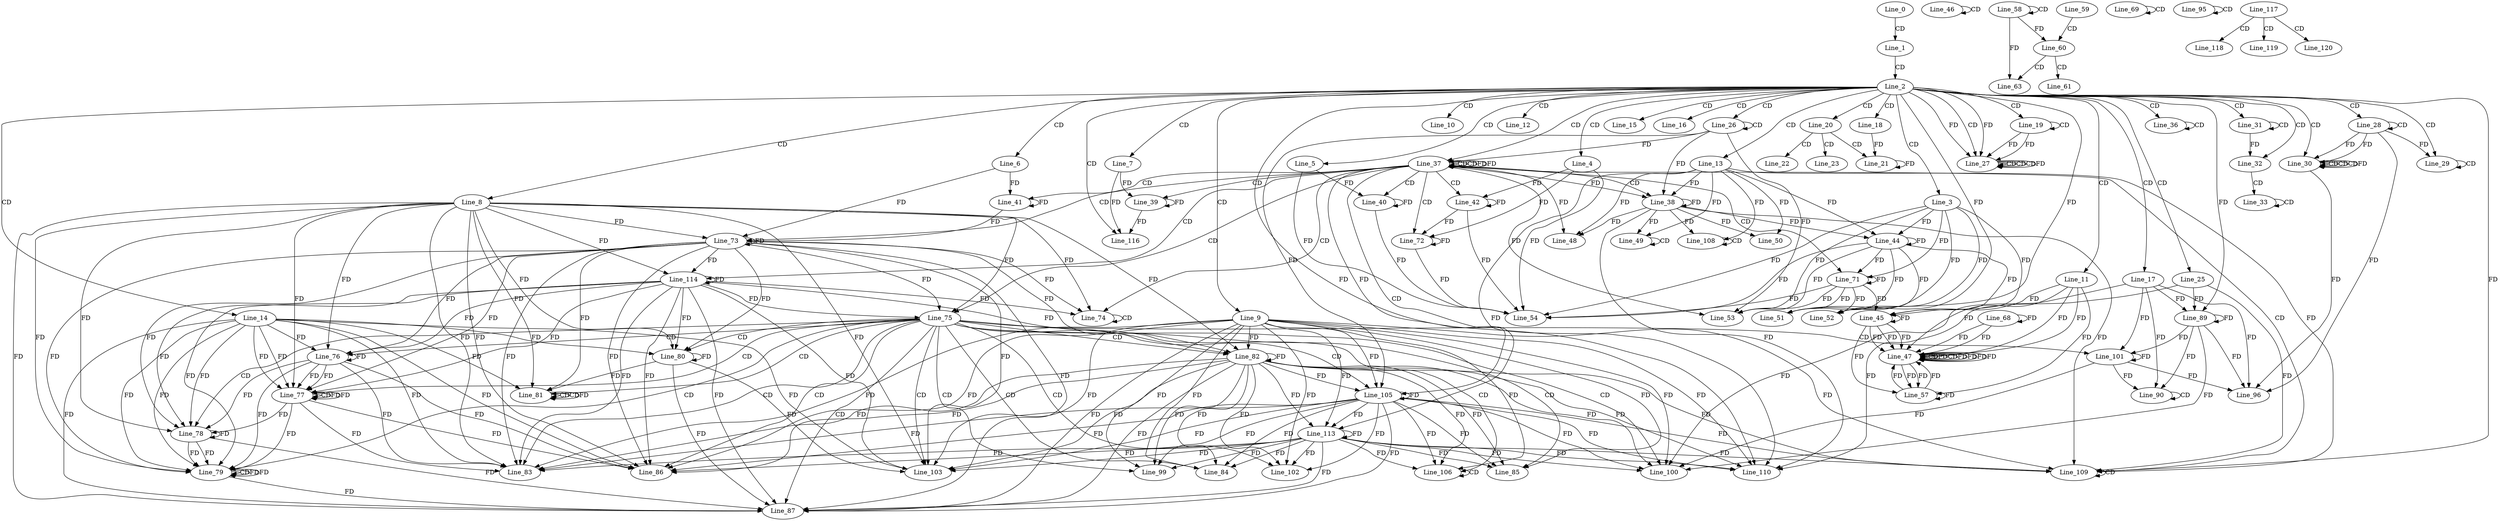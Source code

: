 digraph G {
  Line_0;
  Line_1;
  Line_2;
  Line_3;
  Line_4;
  Line_5;
  Line_6;
  Line_7;
  Line_8;
  Line_9;
  Line_10;
  Line_11;
  Line_12;
  Line_13;
  Line_14;
  Line_15;
  Line_16;
  Line_17;
  Line_18;
  Line_19;
  Line_19;
  Line_20;
  Line_21;
  Line_21;
  Line_22;
  Line_23;
  Line_25;
  Line_26;
  Line_26;
  Line_27;
  Line_27;
  Line_27;
  Line_27;
  Line_28;
  Line_28;
  Line_29;
  Line_29;
  Line_29;
  Line_30;
  Line_30;
  Line_30;
  Line_30;
  Line_31;
  Line_31;
  Line_32;
  Line_33;
  Line_33;
  Line_36;
  Line_36;
  Line_37;
  Line_37;
  Line_37;
  Line_37;
  Line_38;
  Line_38;
  Line_39;
  Line_40;
  Line_41;
  Line_42;
  Line_44;
  Line_44;
  Line_44;
  Line_45;
  Line_45;
  Line_46;
  Line_46;
  Line_47;
  Line_47;
  Line_47;
  Line_47;
  Line_47;
  Line_48;
  Line_48;
  Line_49;
  Line_49;
  Line_49;
  Line_50;
  Line_50;
  Line_51;
  Line_52;
  Line_53;
  Line_53;
  Line_54;
  Line_57;
  Line_58;
  Line_58;
  Line_59;
  Line_60;
  Line_61;
  Line_63;
  Line_63;
  Line_63;
  Line_68;
  Line_69;
  Line_69;
  Line_71;
  Line_72;
  Line_73;
  Line_73;
  Line_74;
  Line_74;
  Line_74;
  Line_75;
  Line_75;
  Line_76;
  Line_76;
  Line_77;
  Line_77;
  Line_77;
  Line_78;
  Line_78;
  Line_79;
  Line_79;
  Line_79;
  Line_80;
  Line_80;
  Line_81;
  Line_81;
  Line_81;
  Line_81;
  Line_81;
  Line_81;
  Line_82;
  Line_82;
  Line_83;
  Line_83;
  Line_84;
  Line_85;
  Line_86;
  Line_86;
  Line_87;
  Line_87;
  Line_89;
  Line_89;
  Line_90;
  Line_90;
  Line_90;
  Line_95;
  Line_95;
  Line_96;
  Line_99;
  Line_100;
  Line_101;
  Line_102;
  Line_103;
  Line_103;
  Line_105;
  Line_105;
  Line_106;
  Line_106;
  Line_108;
  Line_108;
  Line_108;
  Line_109;
  Line_109;
  Line_109;
  Line_109;
  Line_109;
  Line_110;
  Line_110;
  Line_110;
  Line_110;
  Line_113;
  Line_114;
  Line_116;
  Line_117;
  Line_118;
  Line_119;
  Line_120;
  Line_0 -> Line_1 [ label="CD" ];
  Line_1 -> Line_2 [ label="CD" ];
  Line_2 -> Line_3 [ label="CD" ];
  Line_2 -> Line_4 [ label="CD" ];
  Line_2 -> Line_5 [ label="CD" ];
  Line_2 -> Line_6 [ label="CD" ];
  Line_2 -> Line_7 [ label="CD" ];
  Line_2 -> Line_8 [ label="CD" ];
  Line_2 -> Line_9 [ label="CD" ];
  Line_2 -> Line_10 [ label="CD" ];
  Line_2 -> Line_11 [ label="CD" ];
  Line_2 -> Line_12 [ label="CD" ];
  Line_2 -> Line_13 [ label="CD" ];
  Line_2 -> Line_14 [ label="CD" ];
  Line_2 -> Line_15 [ label="CD" ];
  Line_2 -> Line_16 [ label="CD" ];
  Line_2 -> Line_17 [ label="CD" ];
  Line_2 -> Line_18 [ label="CD" ];
  Line_2 -> Line_19 [ label="CD" ];
  Line_19 -> Line_19 [ label="CD" ];
  Line_2 -> Line_20 [ label="CD" ];
  Line_20 -> Line_21 [ label="CD" ];
  Line_18 -> Line_21 [ label="FD" ];
  Line_21 -> Line_21 [ label="FD" ];
  Line_20 -> Line_22 [ label="CD" ];
  Line_20 -> Line_23 [ label="CD" ];
  Line_2 -> Line_25 [ label="CD" ];
  Line_2 -> Line_26 [ label="CD" ];
  Line_26 -> Line_26 [ label="CD" ];
  Line_2 -> Line_27 [ label="CD" ];
  Line_27 -> Line_27 [ label="CD" ];
  Line_27 -> Line_27 [ label="CD" ];
  Line_2 -> Line_27 [ label="FD" ];
  Line_19 -> Line_27 [ label="FD" ];
  Line_27 -> Line_27 [ label="CD" ];
  Line_2 -> Line_27 [ label="FD" ];
  Line_27 -> Line_27 [ label="FD" ];
  Line_19 -> Line_27 [ label="FD" ];
  Line_2 -> Line_28 [ label="CD" ];
  Line_28 -> Line_28 [ label="CD" ];
  Line_2 -> Line_29 [ label="CD" ];
  Line_28 -> Line_29 [ label="FD" ];
  Line_29 -> Line_29 [ label="CD" ];
  Line_2 -> Line_30 [ label="CD" ];
  Line_30 -> Line_30 [ label="CD" ];
  Line_30 -> Line_30 [ label="CD" ];
  Line_28 -> Line_30 [ label="FD" ];
  Line_30 -> Line_30 [ label="CD" ];
  Line_28 -> Line_30 [ label="FD" ];
  Line_30 -> Line_30 [ label="FD" ];
  Line_2 -> Line_31 [ label="CD" ];
  Line_31 -> Line_31 [ label="CD" ];
  Line_2 -> Line_32 [ label="CD" ];
  Line_31 -> Line_32 [ label="FD" ];
  Line_32 -> Line_33 [ label="CD" ];
  Line_33 -> Line_33 [ label="CD" ];
  Line_2 -> Line_36 [ label="CD" ];
  Line_36 -> Line_36 [ label="CD" ];
  Line_2 -> Line_37 [ label="CD" ];
  Line_37 -> Line_37 [ label="CD" ];
  Line_37 -> Line_37 [ label="CD" ];
  Line_26 -> Line_37 [ label="FD" ];
  Line_37 -> Line_37 [ label="FD" ];
  Line_37 -> Line_38 [ label="CD" ];
  Line_38 -> Line_38 [ label="FD" ];
  Line_13 -> Line_38 [ label="FD" ];
  Line_26 -> Line_38 [ label="FD" ];
  Line_37 -> Line_38 [ label="FD" ];
  Line_37 -> Line_39 [ label="CD" ];
  Line_39 -> Line_39 [ label="FD" ];
  Line_7 -> Line_39 [ label="FD" ];
  Line_37 -> Line_40 [ label="CD" ];
  Line_40 -> Line_40 [ label="FD" ];
  Line_5 -> Line_40 [ label="FD" ];
  Line_37 -> Line_41 [ label="CD" ];
  Line_41 -> Line_41 [ label="FD" ];
  Line_6 -> Line_41 [ label="FD" ];
  Line_37 -> Line_42 [ label="CD" ];
  Line_42 -> Line_42 [ label="FD" ];
  Line_4 -> Line_42 [ label="FD" ];
  Line_44 -> Line_44 [ label="FD" ];
  Line_3 -> Line_44 [ label="FD" ];
  Line_38 -> Line_44 [ label="FD" ];
  Line_13 -> Line_44 [ label="FD" ];
  Line_45 -> Line_45 [ label="FD" ];
  Line_11 -> Line_45 [ label="FD" ];
  Line_44 -> Line_45 [ label="FD" ];
  Line_3 -> Line_45 [ label="FD" ];
  Line_46 -> Line_46 [ label="CD" ];
  Line_45 -> Line_47 [ label="FD" ];
  Line_11 -> Line_47 [ label="FD" ];
  Line_47 -> Line_47 [ label="CD" ];
  Line_45 -> Line_47 [ label="FD" ];
  Line_47 -> Line_47 [ label="FD" ];
  Line_11 -> Line_47 [ label="FD" ];
  Line_47 -> Line_47 [ label="CD" ];
  Line_45 -> Line_47 [ label="FD" ];
  Line_47 -> Line_47 [ label="FD" ];
  Line_47 -> Line_47 [ label="FD" ];
  Line_11 -> Line_47 [ label="FD" ];
  Line_38 -> Line_48 [ label="FD" ];
  Line_13 -> Line_48 [ label="FD" ];
  Line_37 -> Line_48 [ label="FD" ];
  Line_49 -> Line_49 [ label="CD" ];
  Line_38 -> Line_49 [ label="FD" ];
  Line_13 -> Line_49 [ label="FD" ];
  Line_38 -> Line_50 [ label="FD" ];
  Line_13 -> Line_50 [ label="FD" ];
  Line_44 -> Line_51 [ label="FD" ];
  Line_3 -> Line_51 [ label="FD" ];
  Line_2 -> Line_51 [ label="FD" ];
  Line_44 -> Line_52 [ label="FD" ];
  Line_3 -> Line_52 [ label="FD" ];
  Line_2 -> Line_52 [ label="FD" ];
  Line_44 -> Line_53 [ label="FD" ];
  Line_3 -> Line_53 [ label="FD" ];
  Line_26 -> Line_53 [ label="FD" ];
  Line_37 -> Line_53 [ label="FD" ];
  Line_44 -> Line_54 [ label="FD" ];
  Line_3 -> Line_54 [ label="FD" ];
  Line_40 -> Line_54 [ label="FD" ];
  Line_5 -> Line_54 [ label="FD" ];
  Line_42 -> Line_54 [ label="FD" ];
  Line_4 -> Line_54 [ label="FD" ];
  Line_45 -> Line_57 [ label="FD" ];
  Line_47 -> Line_57 [ label="FD" ];
  Line_47 -> Line_57 [ label="FD" ];
  Line_57 -> Line_57 [ label="FD" ];
  Line_11 -> Line_57 [ label="FD" ];
  Line_58 -> Line_58 [ label="CD" ];
  Line_59 -> Line_60 [ label="CD" ];
  Line_58 -> Line_60 [ label="FD" ];
  Line_60 -> Line_61 [ label="CD" ];
  Line_60 -> Line_63 [ label="CD" ];
  Line_58 -> Line_63 [ label="FD" ];
  Line_68 -> Line_68 [ label="FD" ];
  Line_69 -> Line_69 [ label="CD" ];
  Line_37 -> Line_71 [ label="CD" ];
  Line_44 -> Line_71 [ label="FD" ];
  Line_71 -> Line_71 [ label="FD" ];
  Line_3 -> Line_71 [ label="FD" ];
  Line_37 -> Line_72 [ label="CD" ];
  Line_42 -> Line_72 [ label="FD" ];
  Line_72 -> Line_72 [ label="FD" ];
  Line_4 -> Line_72 [ label="FD" ];
  Line_37 -> Line_73 [ label="CD" ];
  Line_73 -> Line_73 [ label="FD" ];
  Line_8 -> Line_73 [ label="FD" ];
  Line_41 -> Line_73 [ label="FD" ];
  Line_6 -> Line_73 [ label="FD" ];
  Line_37 -> Line_74 [ label="CD" ];
  Line_74 -> Line_74 [ label="CD" ];
  Line_73 -> Line_74 [ label="FD" ];
  Line_8 -> Line_74 [ label="FD" ];
  Line_37 -> Line_75 [ label="CD" ];
  Line_73 -> Line_75 [ label="FD" ];
  Line_8 -> Line_75 [ label="FD" ];
  Line_75 -> Line_76 [ label="CD" ];
  Line_76 -> Line_76 [ label="FD" ];
  Line_14 -> Line_76 [ label="FD" ];
  Line_73 -> Line_76 [ label="FD" ];
  Line_8 -> Line_76 [ label="FD" ];
  Line_75 -> Line_77 [ label="CD" ];
  Line_76 -> Line_77 [ label="FD" ];
  Line_14 -> Line_77 [ label="FD" ];
  Line_77 -> Line_77 [ label="CD" ];
  Line_76 -> Line_77 [ label="FD" ];
  Line_77 -> Line_77 [ label="FD" ];
  Line_14 -> Line_77 [ label="FD" ];
  Line_73 -> Line_77 [ label="FD" ];
  Line_8 -> Line_77 [ label="FD" ];
  Line_75 -> Line_78 [ label="CD" ];
  Line_78 -> Line_78 [ label="FD" ];
  Line_14 -> Line_78 [ label="FD" ];
  Line_73 -> Line_78 [ label="FD" ];
  Line_8 -> Line_78 [ label="FD" ];
  Line_76 -> Line_78 [ label="FD" ];
  Line_77 -> Line_78 [ label="FD" ];
  Line_75 -> Line_79 [ label="CD" ];
  Line_78 -> Line_79 [ label="FD" ];
  Line_14 -> Line_79 [ label="FD" ];
  Line_79 -> Line_79 [ label="CD" ];
  Line_78 -> Line_79 [ label="FD" ];
  Line_79 -> Line_79 [ label="FD" ];
  Line_14 -> Line_79 [ label="FD" ];
  Line_73 -> Line_79 [ label="FD" ];
  Line_8 -> Line_79 [ label="FD" ];
  Line_76 -> Line_79 [ label="FD" ];
  Line_77 -> Line_79 [ label="FD" ];
  Line_75 -> Line_80 [ label="CD" ];
  Line_80 -> Line_80 [ label="FD" ];
  Line_14 -> Line_80 [ label="FD" ];
  Line_73 -> Line_80 [ label="FD" ];
  Line_8 -> Line_80 [ label="FD" ];
  Line_75 -> Line_81 [ label="CD" ];
  Line_81 -> Line_81 [ label="CD" ];
  Line_81 -> Line_81 [ label="CD" ];
  Line_73 -> Line_81 [ label="FD" ];
  Line_8 -> Line_81 [ label="FD" ];
  Line_81 -> Line_81 [ label="FD" ];
  Line_80 -> Line_81 [ label="FD" ];
  Line_14 -> Line_81 [ label="FD" ];
  Line_75 -> Line_82 [ label="CD" ];
  Line_82 -> Line_82 [ label="FD" ];
  Line_9 -> Line_82 [ label="FD" ];
  Line_73 -> Line_82 [ label="FD" ];
  Line_8 -> Line_82 [ label="FD" ];
  Line_75 -> Line_83 [ label="CD" ];
  Line_82 -> Line_83 [ label="FD" ];
  Line_9 -> Line_83 [ label="FD" ];
  Line_73 -> Line_83 [ label="FD" ];
  Line_8 -> Line_83 [ label="FD" ];
  Line_76 -> Line_83 [ label="FD" ];
  Line_77 -> Line_83 [ label="FD" ];
  Line_14 -> Line_83 [ label="FD" ];
  Line_75 -> Line_84 [ label="CD" ];
  Line_82 -> Line_84 [ label="FD" ];
  Line_9 -> Line_84 [ label="FD" ];
  Line_75 -> Line_85 [ label="CD" ];
  Line_82 -> Line_85 [ label="FD" ];
  Line_9 -> Line_85 [ label="FD" ];
  Line_75 -> Line_86 [ label="CD" ];
  Line_82 -> Line_86 [ label="FD" ];
  Line_9 -> Line_86 [ label="FD" ];
  Line_73 -> Line_86 [ label="FD" ];
  Line_8 -> Line_86 [ label="FD" ];
  Line_76 -> Line_86 [ label="FD" ];
  Line_77 -> Line_86 [ label="FD" ];
  Line_14 -> Line_86 [ label="FD" ];
  Line_75 -> Line_87 [ label="CD" ];
  Line_82 -> Line_87 [ label="FD" ];
  Line_9 -> Line_87 [ label="FD" ];
  Line_73 -> Line_87 [ label="FD" ];
  Line_8 -> Line_87 [ label="FD" ];
  Line_78 -> Line_87 [ label="FD" ];
  Line_79 -> Line_87 [ label="FD" ];
  Line_14 -> Line_87 [ label="FD" ];
  Line_80 -> Line_87 [ label="FD" ];
  Line_89 -> Line_89 [ label="FD" ];
  Line_17 -> Line_89 [ label="FD" ];
  Line_25 -> Line_89 [ label="FD" ];
  Line_2 -> Line_89 [ label="FD" ];
  Line_90 -> Line_90 [ label="CD" ];
  Line_89 -> Line_90 [ label="FD" ];
  Line_17 -> Line_90 [ label="FD" ];
  Line_95 -> Line_95 [ label="CD" ];
  Line_89 -> Line_96 [ label="FD" ];
  Line_17 -> Line_96 [ label="FD" ];
  Line_28 -> Line_96 [ label="FD" ];
  Line_30 -> Line_96 [ label="FD" ];
  Line_75 -> Line_99 [ label="CD" ];
  Line_82 -> Line_99 [ label="FD" ];
  Line_9 -> Line_99 [ label="FD" ];
  Line_75 -> Line_100 [ label="CD" ];
  Line_82 -> Line_100 [ label="FD" ];
  Line_9 -> Line_100 [ label="FD" ];
  Line_89 -> Line_100 [ label="FD" ];
  Line_17 -> Line_100 [ label="FD" ];
  Line_75 -> Line_101 [ label="CD" ];
  Line_89 -> Line_101 [ label="FD" ];
  Line_101 -> Line_101 [ label="FD" ];
  Line_17 -> Line_101 [ label="FD" ];
  Line_75 -> Line_102 [ label="CD" ];
  Line_82 -> Line_102 [ label="FD" ];
  Line_9 -> Line_102 [ label="FD" ];
  Line_75 -> Line_103 [ label="CD" ];
  Line_82 -> Line_103 [ label="FD" ];
  Line_9 -> Line_103 [ label="FD" ];
  Line_73 -> Line_103 [ label="FD" ];
  Line_8 -> Line_103 [ label="FD" ];
  Line_80 -> Line_103 [ label="FD" ];
  Line_14 -> Line_103 [ label="FD" ];
  Line_75 -> Line_105 [ label="CD" ];
  Line_82 -> Line_105 [ label="FD" ];
  Line_105 -> Line_105 [ label="FD" ];
  Line_9 -> Line_105 [ label="FD" ];
  Line_26 -> Line_105 [ label="FD" ];
  Line_37 -> Line_105 [ label="FD" ];
  Line_75 -> Line_106 [ label="CD" ];
  Line_106 -> Line_106 [ label="CD" ];
  Line_82 -> Line_106 [ label="FD" ];
  Line_105 -> Line_106 [ label="FD" ];
  Line_9 -> Line_106 [ label="FD" ];
  Line_108 -> Line_108 [ label="CD" ];
  Line_38 -> Line_108 [ label="FD" ];
  Line_13 -> Line_108 [ label="FD" ];
  Line_37 -> Line_109 [ label="CD" ];
  Line_2 -> Line_109 [ label="FD" ];
  Line_109 -> Line_109 [ label="CD" ];
  Line_25 -> Line_109 [ label="FD" ];
  Line_38 -> Line_109 [ label="FD" ];
  Line_13 -> Line_109 [ label="FD" ];
  Line_82 -> Line_109 [ label="FD" ];
  Line_105 -> Line_109 [ label="FD" ];
  Line_9 -> Line_109 [ label="FD" ];
  Line_25 -> Line_110 [ label="FD" ];
  Line_38 -> Line_110 [ label="FD" ];
  Line_13 -> Line_110 [ label="FD" ];
  Line_2 -> Line_110 [ label="FD" ];
  Line_82 -> Line_110 [ label="FD" ];
  Line_105 -> Line_110 [ label="FD" ];
  Line_9 -> Line_110 [ label="FD" ];
  Line_37 -> Line_113 [ label="CD" ];
  Line_82 -> Line_113 [ label="FD" ];
  Line_105 -> Line_113 [ label="FD" ];
  Line_113 -> Line_113 [ label="FD" ];
  Line_9 -> Line_113 [ label="FD" ];
  Line_37 -> Line_114 [ label="CD" ];
  Line_73 -> Line_114 [ label="FD" ];
  Line_114 -> Line_114 [ label="FD" ];
  Line_8 -> Line_114 [ label="FD" ];
  Line_2 -> Line_116 [ label="CD" ];
  Line_39 -> Line_116 [ label="FD" ];
  Line_7 -> Line_116 [ label="FD" ];
  Line_117 -> Line_118 [ label="CD" ];
  Line_117 -> Line_119 [ label="CD" ];
  Line_117 -> Line_120 [ label="CD" ];
  Line_37 -> Line_37 [ label="FD" ];
  Line_71 -> Line_45 [ label="FD" ];
  Line_47 -> Line_47 [ label="FD" ];
  Line_47 -> Line_47 [ label="FD" ];
  Line_57 -> Line_47 [ label="FD" ];
  Line_68 -> Line_47 [ label="FD" ];
  Line_57 -> Line_47 [ label="FD" ];
  Line_68 -> Line_47 [ label="FD" ];
  Line_71 -> Line_51 [ label="FD" ];
  Line_71 -> Line_52 [ label="FD" ];
  Line_71 -> Line_53 [ label="FD" ];
  Line_71 -> Line_54 [ label="FD" ];
  Line_72 -> Line_54 [ label="FD" ];
  Line_114 -> Line_74 [ label="FD" ];
  Line_114 -> Line_75 [ label="FD" ];
  Line_114 -> Line_76 [ label="FD" ];
  Line_77 -> Line_77 [ label="FD" ];
  Line_114 -> Line_77 [ label="FD" ];
  Line_114 -> Line_78 [ label="FD" ];
  Line_79 -> Line_79 [ label="FD" ];
  Line_114 -> Line_79 [ label="FD" ];
  Line_114 -> Line_80 [ label="FD" ];
  Line_114 -> Line_82 [ label="FD" ];
  Line_105 -> Line_83 [ label="FD" ];
  Line_113 -> Line_83 [ label="FD" ];
  Line_114 -> Line_83 [ label="FD" ];
  Line_105 -> Line_84 [ label="FD" ];
  Line_113 -> Line_84 [ label="FD" ];
  Line_105 -> Line_85 [ label="FD" ];
  Line_113 -> Line_85 [ label="FD" ];
  Line_105 -> Line_86 [ label="FD" ];
  Line_113 -> Line_86 [ label="FD" ];
  Line_114 -> Line_86 [ label="FD" ];
  Line_105 -> Line_87 [ label="FD" ];
  Line_113 -> Line_87 [ label="FD" ];
  Line_114 -> Line_87 [ label="FD" ];
  Line_101 -> Line_90 [ label="FD" ];
  Line_101 -> Line_96 [ label="FD" ];
  Line_105 -> Line_99 [ label="FD" ];
  Line_113 -> Line_99 [ label="FD" ];
  Line_105 -> Line_100 [ label="FD" ];
  Line_113 -> Line_100 [ label="FD" ];
  Line_101 -> Line_100 [ label="FD" ];
  Line_105 -> Line_102 [ label="FD" ];
  Line_113 -> Line_102 [ label="FD" ];
  Line_105 -> Line_103 [ label="FD" ];
  Line_113 -> Line_103 [ label="FD" ];
  Line_114 -> Line_103 [ label="FD" ];
  Line_113 -> Line_106 [ label="FD" ];
  Line_113 -> Line_109 [ label="FD" ];
  Line_113 -> Line_110 [ label="FD" ];
}
